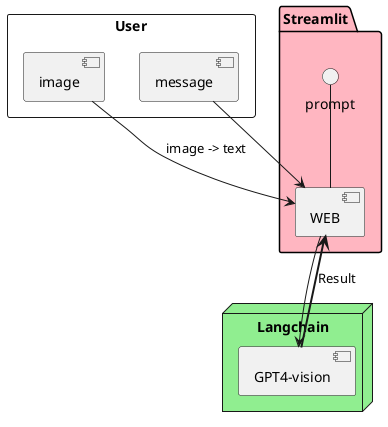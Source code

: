 @startuml Langchain GPT Vision 

rectangle "User" {
    [image]
    [message]
}

package "Streamlit" #LightPink {
    [image]-->[WEB] : image -> text 
    [message]-->[WEB]
    prompt--[WEB]
}

node "Langchain" #LightGreen{
  [GPT4-vision]
  [WEB] --> [GPT4-vision]   
}

[GPT4-vision] ==> [WEB] : Result




@enduml
